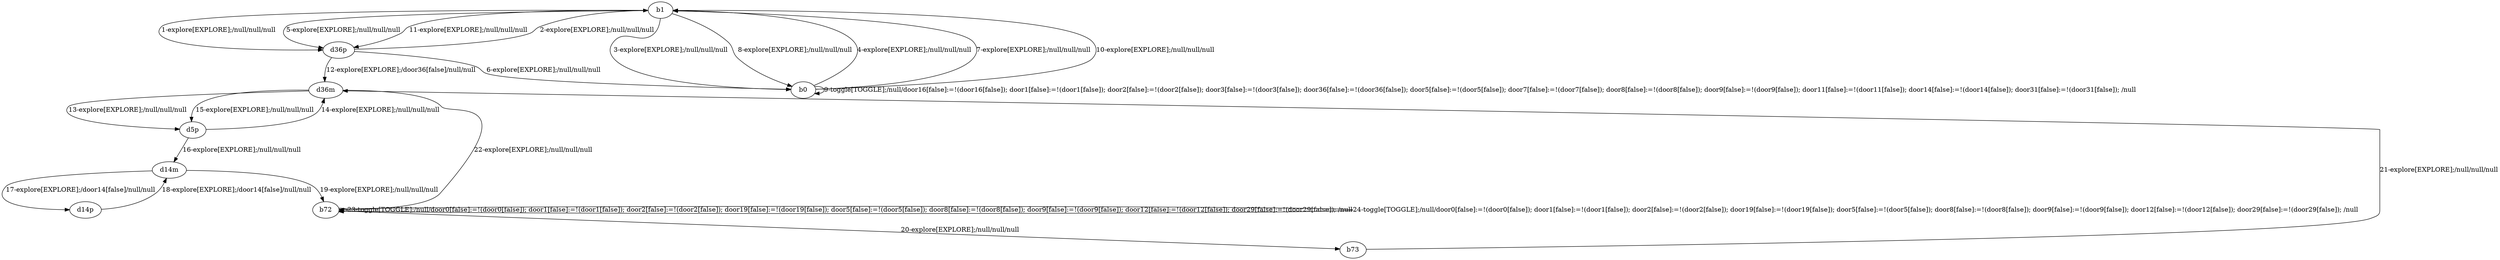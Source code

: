 # Total number of goals covered by this test: 2
# b72 --> b73
# d14p --> d14m

digraph g {
"b1" -> "d36p" [label = "1-explore[EXPLORE];/null/null/null"];
"d36p" -> "b1" [label = "2-explore[EXPLORE];/null/null/null"];
"b1" -> "b0" [label = "3-explore[EXPLORE];/null/null/null"];
"b0" -> "b1" [label = "4-explore[EXPLORE];/null/null/null"];
"b1" -> "d36p" [label = "5-explore[EXPLORE];/null/null/null"];
"d36p" -> "b0" [label = "6-explore[EXPLORE];/null/null/null"];
"b0" -> "b1" [label = "7-explore[EXPLORE];/null/null/null"];
"b1" -> "b0" [label = "8-explore[EXPLORE];/null/null/null"];
"b0" -> "b0" [label = "9-toggle[TOGGLE];/null/door16[false]:=!(door16[false]); door1[false]:=!(door1[false]); door2[false]:=!(door2[false]); door3[false]:=!(door3[false]); door36[false]:=!(door36[false]); door5[false]:=!(door5[false]); door7[false]:=!(door7[false]); door8[false]:=!(door8[false]); door9[false]:=!(door9[false]); door11[false]:=!(door11[false]); door14[false]:=!(door14[false]); door31[false]:=!(door31[false]); /null"];
"b0" -> "b1" [label = "10-explore[EXPLORE];/null/null/null"];
"b1" -> "d36p" [label = "11-explore[EXPLORE];/null/null/null"];
"d36p" -> "d36m" [label = "12-explore[EXPLORE];/door36[false]/null/null"];
"d36m" -> "d5p" [label = "13-explore[EXPLORE];/null/null/null"];
"d5p" -> "d36m" [label = "14-explore[EXPLORE];/null/null/null"];
"d36m" -> "d5p" [label = "15-explore[EXPLORE];/null/null/null"];
"d5p" -> "d14m" [label = "16-explore[EXPLORE];/null/null/null"];
"d14m" -> "d14p" [label = "17-explore[EXPLORE];/door14[false]/null/null"];
"d14p" -> "d14m" [label = "18-explore[EXPLORE];/door14[false]/null/null"];
"d14m" -> "b72" [label = "19-explore[EXPLORE];/null/null/null"];
"b72" -> "b73" [label = "20-explore[EXPLORE];/null/null/null"];
"b73" -> "d36m" [label = "21-explore[EXPLORE];/null/null/null"];
"d36m" -> "b72" [label = "22-explore[EXPLORE];/null/null/null"];
"b72" -> "b72" [label = "23-toggle[TOGGLE];/null/door0[false]:=!(door0[false]); door1[false]:=!(door1[false]); door2[false]:=!(door2[false]); door19[false]:=!(door19[false]); door5[false]:=!(door5[false]); door8[false]:=!(door8[false]); door9[false]:=!(door9[false]); door12[false]:=!(door12[false]); door29[false]:=!(door29[false]); /null"];
"b72" -> "b72" [label = "24-toggle[TOGGLE];/null/door0[false]:=!(door0[false]); door1[false]:=!(door1[false]); door2[false]:=!(door2[false]); door19[false]:=!(door19[false]); door5[false]:=!(door5[false]); door8[false]:=!(door8[false]); door9[false]:=!(door9[false]); door12[false]:=!(door12[false]); door29[false]:=!(door29[false]); /null"];
}
